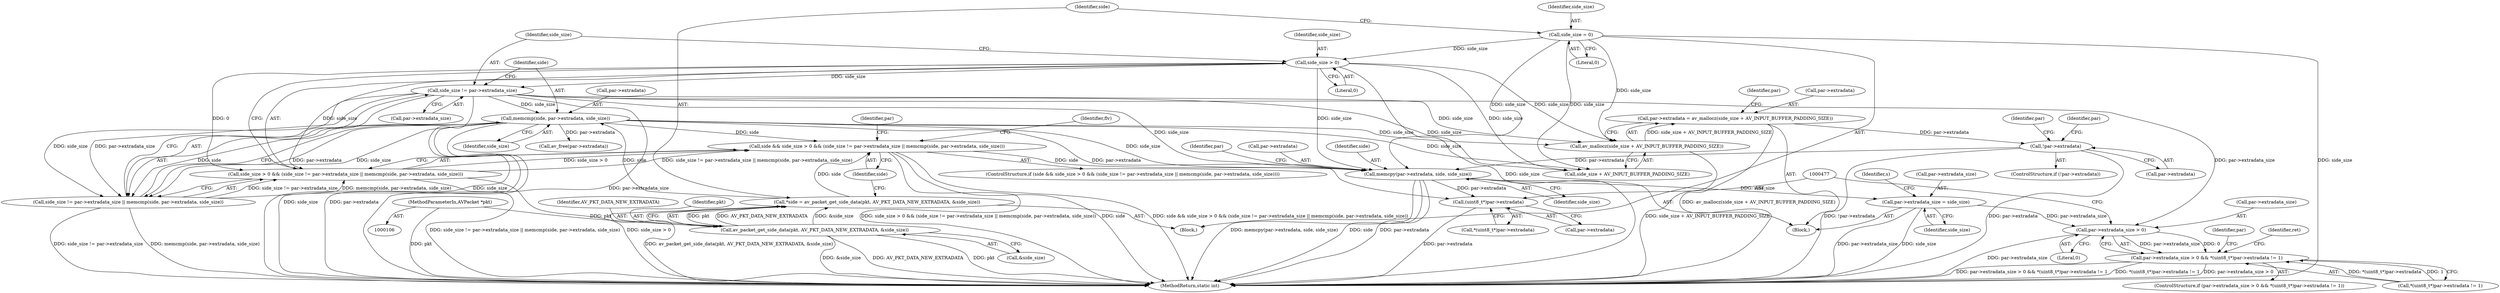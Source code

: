 digraph "0_FFmpeg_6b67d7f05918f7a1ee8fc6ff21355d7e8736aa10@API" {
"1000312" [label="(Call,memcpy(par->extradata, side, side_size))"];
"1000299" [label="(Call,!par->extradata)"];
"1000290" [label="(Call,par->extradata = av_mallocz(side_size + AV_INPUT_BUFFER_PADDING_SIZE))"];
"1000294" [label="(Call,av_mallocz(side_size + AV_INPUT_BUFFER_PADDING_SIZE))"];
"1000255" [label="(Call,side_size = 0)"];
"1000270" [label="(Call,side_size > 0)"];
"1000279" [label="(Call,memcmp(side, par->extradata, side_size))"];
"1000259" [label="(Call,*side = av_packet_get_side_data(pkt, AV_PKT_DATA_NEW_EXTRADATA, &side_size))"];
"1000261" [label="(Call,av_packet_get_side_data(pkt, AV_PKT_DATA_NEW_EXTRADATA, &side_size))"];
"1000108" [label="(MethodParameterIn,AVPacket *pkt)"];
"1000274" [label="(Call,side_size != par->extradata_size)"];
"1000267" [label="(Call,side && side_size > 0 && (side_size != par->extradata_size || memcmp(side, par->extradata, side_size)))"];
"1000269" [label="(Call,side_size > 0 && (side_size != par->extradata_size || memcmp(side, par->extradata, side_size)))"];
"1000273" [label="(Call,side_size != par->extradata_size || memcmp(side, par->extradata, side_size))"];
"1000318" [label="(Call,par->extradata_size = side_size)"];
"1000469" [label="(Call,par->extradata_size > 0)"];
"1000468" [label="(Call,par->extradata_size > 0 && *(uint8_t*)par->extradata != 1)"];
"1000476" [label="(Call,(uint8_t*)par->extradata)"];
"1000469" [label="(Call,par->extradata_size > 0)"];
"1000478" [label="(Call,par->extradata)"];
"1000546" [label="(Identifier,par)"];
"1000257" [label="(Literal,0)"];
"1000275" [label="(Identifier,side_size)"];
"1000284" [label="(Identifier,side_size)"];
"1000273" [label="(Call,side_size != par->extradata_size || memcmp(side, par->extradata, side_size))"];
"1000270" [label="(Call,side_size > 0)"];
"1000253" [label="(Block,)"];
"1000286" [label="(Call,av_free(par->extradata))"];
"1000262" [label="(Identifier,pkt)"];
"1000291" [label="(Call,par->extradata)"];
"1000950" [label="(MethodReturn,static int)"];
"1000255" [label="(Call,side_size = 0)"];
"1000475" [label="(Call,*(uint8_t*)par->extradata)"];
"1000314" [label="(Identifier,par)"];
"1000468" [label="(Call,par->extradata_size > 0 && *(uint8_t*)par->extradata != 1)"];
"1000316" [label="(Identifier,side)"];
"1000306" [label="(Identifier,par)"];
"1000272" [label="(Literal,0)"];
"1000279" [label="(Call,memcmp(side, par->extradata, side_size))"];
"1000300" [label="(Call,par->extradata)"];
"1000269" [label="(Call,side_size > 0 && (side_size != par->extradata_size || memcmp(side, par->extradata, side_size)))"];
"1000271" [label="(Identifier,side_size)"];
"1000267" [label="(Call,side && side_size > 0 && (side_size != par->extradata_size || memcmp(side, par->extradata, side_size)))"];
"1000298" [label="(ControlStructure,if (!par->extradata))"];
"1000261" [label="(Call,av_packet_get_side_data(pkt, AV_PKT_DATA_NEW_EXTRADATA, &side_size))"];
"1000317" [label="(Identifier,side_size)"];
"1000280" [label="(Identifier,side)"];
"1000312" [label="(Call,memcpy(par->extradata, side, side_size))"];
"1000470" [label="(Call,par->extradata_size)"];
"1000281" [label="(Call,par->extradata)"];
"1000319" [label="(Call,par->extradata_size)"];
"1000295" [label="(Call,side_size + AV_INPUT_BUFFER_PADDING_SIZE)"];
"1000260" [label="(Identifier,side)"];
"1000263" [label="(Identifier,AV_PKT_DATA_NEW_EXTRADATA)"];
"1000299" [label="(Call,!par->extradata)"];
"1000256" [label="(Identifier,side_size)"];
"1000259" [label="(Call,*side = av_packet_get_side_data(pkt, AV_PKT_DATA_NEW_EXTRADATA, &side_size))"];
"1000264" [label="(Call,&side_size)"];
"1000288" [label="(Identifier,par)"];
"1000324" [label="(Identifier,s)"];
"1000467" [label="(ControlStructure,if (par->extradata_size > 0 && *(uint8_t*)par->extradata != 1))"];
"1000318" [label="(Call,par->extradata_size = side_size)"];
"1000108" [label="(MethodParameterIn,AVPacket *pkt)"];
"1000474" [label="(Call,*(uint8_t*)par->extradata != 1)"];
"1000301" [label="(Identifier,par)"];
"1000276" [label="(Call,par->extradata_size)"];
"1000320" [label="(Identifier,par)"];
"1000332" [label="(Identifier,flv)"];
"1000476" [label="(Call,(uint8_t*)par->extradata)"];
"1000266" [label="(ControlStructure,if (side && side_size > 0 && (side_size != par->extradata_size || memcmp(side, par->extradata, side_size))))"];
"1000473" [label="(Literal,0)"];
"1000313" [label="(Call,par->extradata)"];
"1000294" [label="(Call,av_mallocz(side_size + AV_INPUT_BUFFER_PADDING_SIZE))"];
"1000285" [label="(Block,)"];
"1000268" [label="(Identifier,side)"];
"1000290" [label="(Call,par->extradata = av_mallocz(side_size + AV_INPUT_BUFFER_PADDING_SIZE))"];
"1000322" [label="(Identifier,side_size)"];
"1000274" [label="(Call,side_size != par->extradata_size)"];
"1000485" [label="(Identifier,ret)"];
"1000312" -> "1000285"  [label="AST: "];
"1000312" -> "1000317"  [label="CFG: "];
"1000313" -> "1000312"  [label="AST: "];
"1000316" -> "1000312"  [label="AST: "];
"1000317" -> "1000312"  [label="AST: "];
"1000320" -> "1000312"  [label="CFG: "];
"1000312" -> "1000950"  [label="DDG: memcpy(par->extradata, side, side_size)"];
"1000312" -> "1000950"  [label="DDG: side"];
"1000312" -> "1000950"  [label="DDG: par->extradata"];
"1000299" -> "1000312"  [label="DDG: par->extradata"];
"1000267" -> "1000312"  [label="DDG: side"];
"1000255" -> "1000312"  [label="DDG: side_size"];
"1000270" -> "1000312"  [label="DDG: side_size"];
"1000279" -> "1000312"  [label="DDG: side_size"];
"1000274" -> "1000312"  [label="DDG: side_size"];
"1000312" -> "1000318"  [label="DDG: side_size"];
"1000312" -> "1000476"  [label="DDG: par->extradata"];
"1000299" -> "1000298"  [label="AST: "];
"1000299" -> "1000300"  [label="CFG: "];
"1000300" -> "1000299"  [label="AST: "];
"1000306" -> "1000299"  [label="CFG: "];
"1000314" -> "1000299"  [label="CFG: "];
"1000299" -> "1000950"  [label="DDG: !par->extradata"];
"1000299" -> "1000950"  [label="DDG: par->extradata"];
"1000290" -> "1000299"  [label="DDG: par->extradata"];
"1000290" -> "1000285"  [label="AST: "];
"1000290" -> "1000294"  [label="CFG: "];
"1000291" -> "1000290"  [label="AST: "];
"1000294" -> "1000290"  [label="AST: "];
"1000301" -> "1000290"  [label="CFG: "];
"1000290" -> "1000950"  [label="DDG: av_mallocz(side_size + AV_INPUT_BUFFER_PADDING_SIZE)"];
"1000294" -> "1000290"  [label="DDG: side_size + AV_INPUT_BUFFER_PADDING_SIZE"];
"1000294" -> "1000295"  [label="CFG: "];
"1000295" -> "1000294"  [label="AST: "];
"1000294" -> "1000950"  [label="DDG: side_size + AV_INPUT_BUFFER_PADDING_SIZE"];
"1000255" -> "1000294"  [label="DDG: side_size"];
"1000270" -> "1000294"  [label="DDG: side_size"];
"1000279" -> "1000294"  [label="DDG: side_size"];
"1000274" -> "1000294"  [label="DDG: side_size"];
"1000255" -> "1000253"  [label="AST: "];
"1000255" -> "1000257"  [label="CFG: "];
"1000256" -> "1000255"  [label="AST: "];
"1000257" -> "1000255"  [label="AST: "];
"1000260" -> "1000255"  [label="CFG: "];
"1000255" -> "1000950"  [label="DDG: side_size"];
"1000255" -> "1000270"  [label="DDG: side_size"];
"1000255" -> "1000295"  [label="DDG: side_size"];
"1000270" -> "1000269"  [label="AST: "];
"1000270" -> "1000272"  [label="CFG: "];
"1000271" -> "1000270"  [label="AST: "];
"1000272" -> "1000270"  [label="AST: "];
"1000275" -> "1000270"  [label="CFG: "];
"1000269" -> "1000270"  [label="CFG: "];
"1000270" -> "1000950"  [label="DDG: side_size"];
"1000270" -> "1000269"  [label="DDG: side_size"];
"1000270" -> "1000269"  [label="DDG: 0"];
"1000270" -> "1000274"  [label="DDG: side_size"];
"1000270" -> "1000295"  [label="DDG: side_size"];
"1000279" -> "1000273"  [label="AST: "];
"1000279" -> "1000284"  [label="CFG: "];
"1000280" -> "1000279"  [label="AST: "];
"1000281" -> "1000279"  [label="AST: "];
"1000284" -> "1000279"  [label="AST: "];
"1000273" -> "1000279"  [label="CFG: "];
"1000279" -> "1000950"  [label="DDG: side_size"];
"1000279" -> "1000950"  [label="DDG: par->extradata"];
"1000279" -> "1000267"  [label="DDG: side"];
"1000279" -> "1000273"  [label="DDG: side"];
"1000279" -> "1000273"  [label="DDG: par->extradata"];
"1000279" -> "1000273"  [label="DDG: side_size"];
"1000259" -> "1000279"  [label="DDG: side"];
"1000274" -> "1000279"  [label="DDG: side_size"];
"1000279" -> "1000286"  [label="DDG: par->extradata"];
"1000279" -> "1000295"  [label="DDG: side_size"];
"1000279" -> "1000476"  [label="DDG: par->extradata"];
"1000259" -> "1000253"  [label="AST: "];
"1000259" -> "1000261"  [label="CFG: "];
"1000260" -> "1000259"  [label="AST: "];
"1000261" -> "1000259"  [label="AST: "];
"1000268" -> "1000259"  [label="CFG: "];
"1000259" -> "1000950"  [label="DDG: av_packet_get_side_data(pkt, AV_PKT_DATA_NEW_EXTRADATA, &side_size)"];
"1000261" -> "1000259"  [label="DDG: pkt"];
"1000261" -> "1000259"  [label="DDG: AV_PKT_DATA_NEW_EXTRADATA"];
"1000261" -> "1000259"  [label="DDG: &side_size"];
"1000259" -> "1000267"  [label="DDG: side"];
"1000261" -> "1000264"  [label="CFG: "];
"1000262" -> "1000261"  [label="AST: "];
"1000263" -> "1000261"  [label="AST: "];
"1000264" -> "1000261"  [label="AST: "];
"1000261" -> "1000950"  [label="DDG: &side_size"];
"1000261" -> "1000950"  [label="DDG: AV_PKT_DATA_NEW_EXTRADATA"];
"1000261" -> "1000950"  [label="DDG: pkt"];
"1000108" -> "1000261"  [label="DDG: pkt"];
"1000108" -> "1000106"  [label="AST: "];
"1000108" -> "1000950"  [label="DDG: pkt"];
"1000274" -> "1000273"  [label="AST: "];
"1000274" -> "1000276"  [label="CFG: "];
"1000275" -> "1000274"  [label="AST: "];
"1000276" -> "1000274"  [label="AST: "];
"1000280" -> "1000274"  [label="CFG: "];
"1000273" -> "1000274"  [label="CFG: "];
"1000274" -> "1000950"  [label="DDG: side_size"];
"1000274" -> "1000950"  [label="DDG: par->extradata_size"];
"1000274" -> "1000273"  [label="DDG: side_size"];
"1000274" -> "1000273"  [label="DDG: par->extradata_size"];
"1000274" -> "1000295"  [label="DDG: side_size"];
"1000274" -> "1000469"  [label="DDG: par->extradata_size"];
"1000267" -> "1000266"  [label="AST: "];
"1000267" -> "1000268"  [label="CFG: "];
"1000267" -> "1000269"  [label="CFG: "];
"1000268" -> "1000267"  [label="AST: "];
"1000269" -> "1000267"  [label="AST: "];
"1000288" -> "1000267"  [label="CFG: "];
"1000332" -> "1000267"  [label="CFG: "];
"1000267" -> "1000950"  [label="DDG: side_size > 0 && (side_size != par->extradata_size || memcmp(side, par->extradata, side_size))"];
"1000267" -> "1000950"  [label="DDG: side"];
"1000267" -> "1000950"  [label="DDG: side && side_size > 0 && (side_size != par->extradata_size || memcmp(side, par->extradata, side_size))"];
"1000269" -> "1000267"  [label="DDG: side_size > 0"];
"1000269" -> "1000267"  [label="DDG: side_size != par->extradata_size || memcmp(side, par->extradata, side_size)"];
"1000269" -> "1000273"  [label="CFG: "];
"1000273" -> "1000269"  [label="AST: "];
"1000269" -> "1000950"  [label="DDG: side_size != par->extradata_size || memcmp(side, par->extradata, side_size)"];
"1000269" -> "1000950"  [label="DDG: side_size > 0"];
"1000273" -> "1000269"  [label="DDG: side_size != par->extradata_size"];
"1000273" -> "1000269"  [label="DDG: memcmp(side, par->extradata, side_size)"];
"1000273" -> "1000950"  [label="DDG: side_size != par->extradata_size"];
"1000273" -> "1000950"  [label="DDG: memcmp(side, par->extradata, side_size)"];
"1000318" -> "1000285"  [label="AST: "];
"1000318" -> "1000322"  [label="CFG: "];
"1000319" -> "1000318"  [label="AST: "];
"1000322" -> "1000318"  [label="AST: "];
"1000324" -> "1000318"  [label="CFG: "];
"1000318" -> "1000950"  [label="DDG: par->extradata_size"];
"1000318" -> "1000950"  [label="DDG: side_size"];
"1000318" -> "1000469"  [label="DDG: par->extradata_size"];
"1000469" -> "1000468"  [label="AST: "];
"1000469" -> "1000473"  [label="CFG: "];
"1000470" -> "1000469"  [label="AST: "];
"1000473" -> "1000469"  [label="AST: "];
"1000477" -> "1000469"  [label="CFG: "];
"1000468" -> "1000469"  [label="CFG: "];
"1000469" -> "1000950"  [label="DDG: par->extradata_size"];
"1000469" -> "1000468"  [label="DDG: par->extradata_size"];
"1000469" -> "1000468"  [label="DDG: 0"];
"1000468" -> "1000467"  [label="AST: "];
"1000468" -> "1000474"  [label="CFG: "];
"1000474" -> "1000468"  [label="AST: "];
"1000485" -> "1000468"  [label="CFG: "];
"1000546" -> "1000468"  [label="CFG: "];
"1000468" -> "1000950"  [label="DDG: par->extradata_size > 0 && *(uint8_t*)par->extradata != 1"];
"1000468" -> "1000950"  [label="DDG: *(uint8_t*)par->extradata != 1"];
"1000468" -> "1000950"  [label="DDG: par->extradata_size > 0"];
"1000474" -> "1000468"  [label="DDG: *(uint8_t*)par->extradata"];
"1000474" -> "1000468"  [label="DDG: 1"];
"1000476" -> "1000475"  [label="AST: "];
"1000476" -> "1000478"  [label="CFG: "];
"1000477" -> "1000476"  [label="AST: "];
"1000478" -> "1000476"  [label="AST: "];
"1000475" -> "1000476"  [label="CFG: "];
"1000476" -> "1000950"  [label="DDG: par->extradata"];
}
